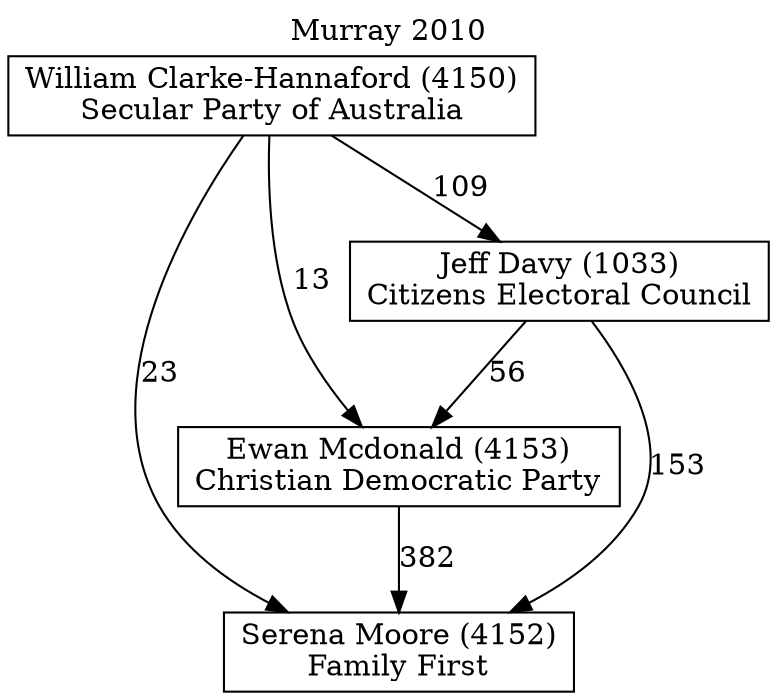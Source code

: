 // House preference flow
digraph "Serena Moore (4152)_Murray_2010" {
	graph [label="Murray 2010" labelloc=t mclimit=10]
	node [shape=box]
	"Serena Moore (4152)" [label="Serena Moore (4152)
Family First"]
	"Ewan Mcdonald (4153)" [label="Ewan Mcdonald (4153)
Christian Democratic Party"]
	"Jeff Davy (1033)" [label="Jeff Davy (1033)
Citizens Electoral Council"]
	"William Clarke-Hannaford (4150)" [label="William Clarke-Hannaford (4150)
Secular Party of Australia"]
	"Ewan Mcdonald (4153)" -> "Serena Moore (4152)" [label=382]
	"Jeff Davy (1033)" -> "Ewan Mcdonald (4153)" [label=56]
	"William Clarke-Hannaford (4150)" -> "Jeff Davy (1033)" [label=109]
	"Jeff Davy (1033)" -> "Serena Moore (4152)" [label=153]
	"William Clarke-Hannaford (4150)" -> "Serena Moore (4152)" [label=23]
	"William Clarke-Hannaford (4150)" -> "Ewan Mcdonald (4153)" [label=13]
}
